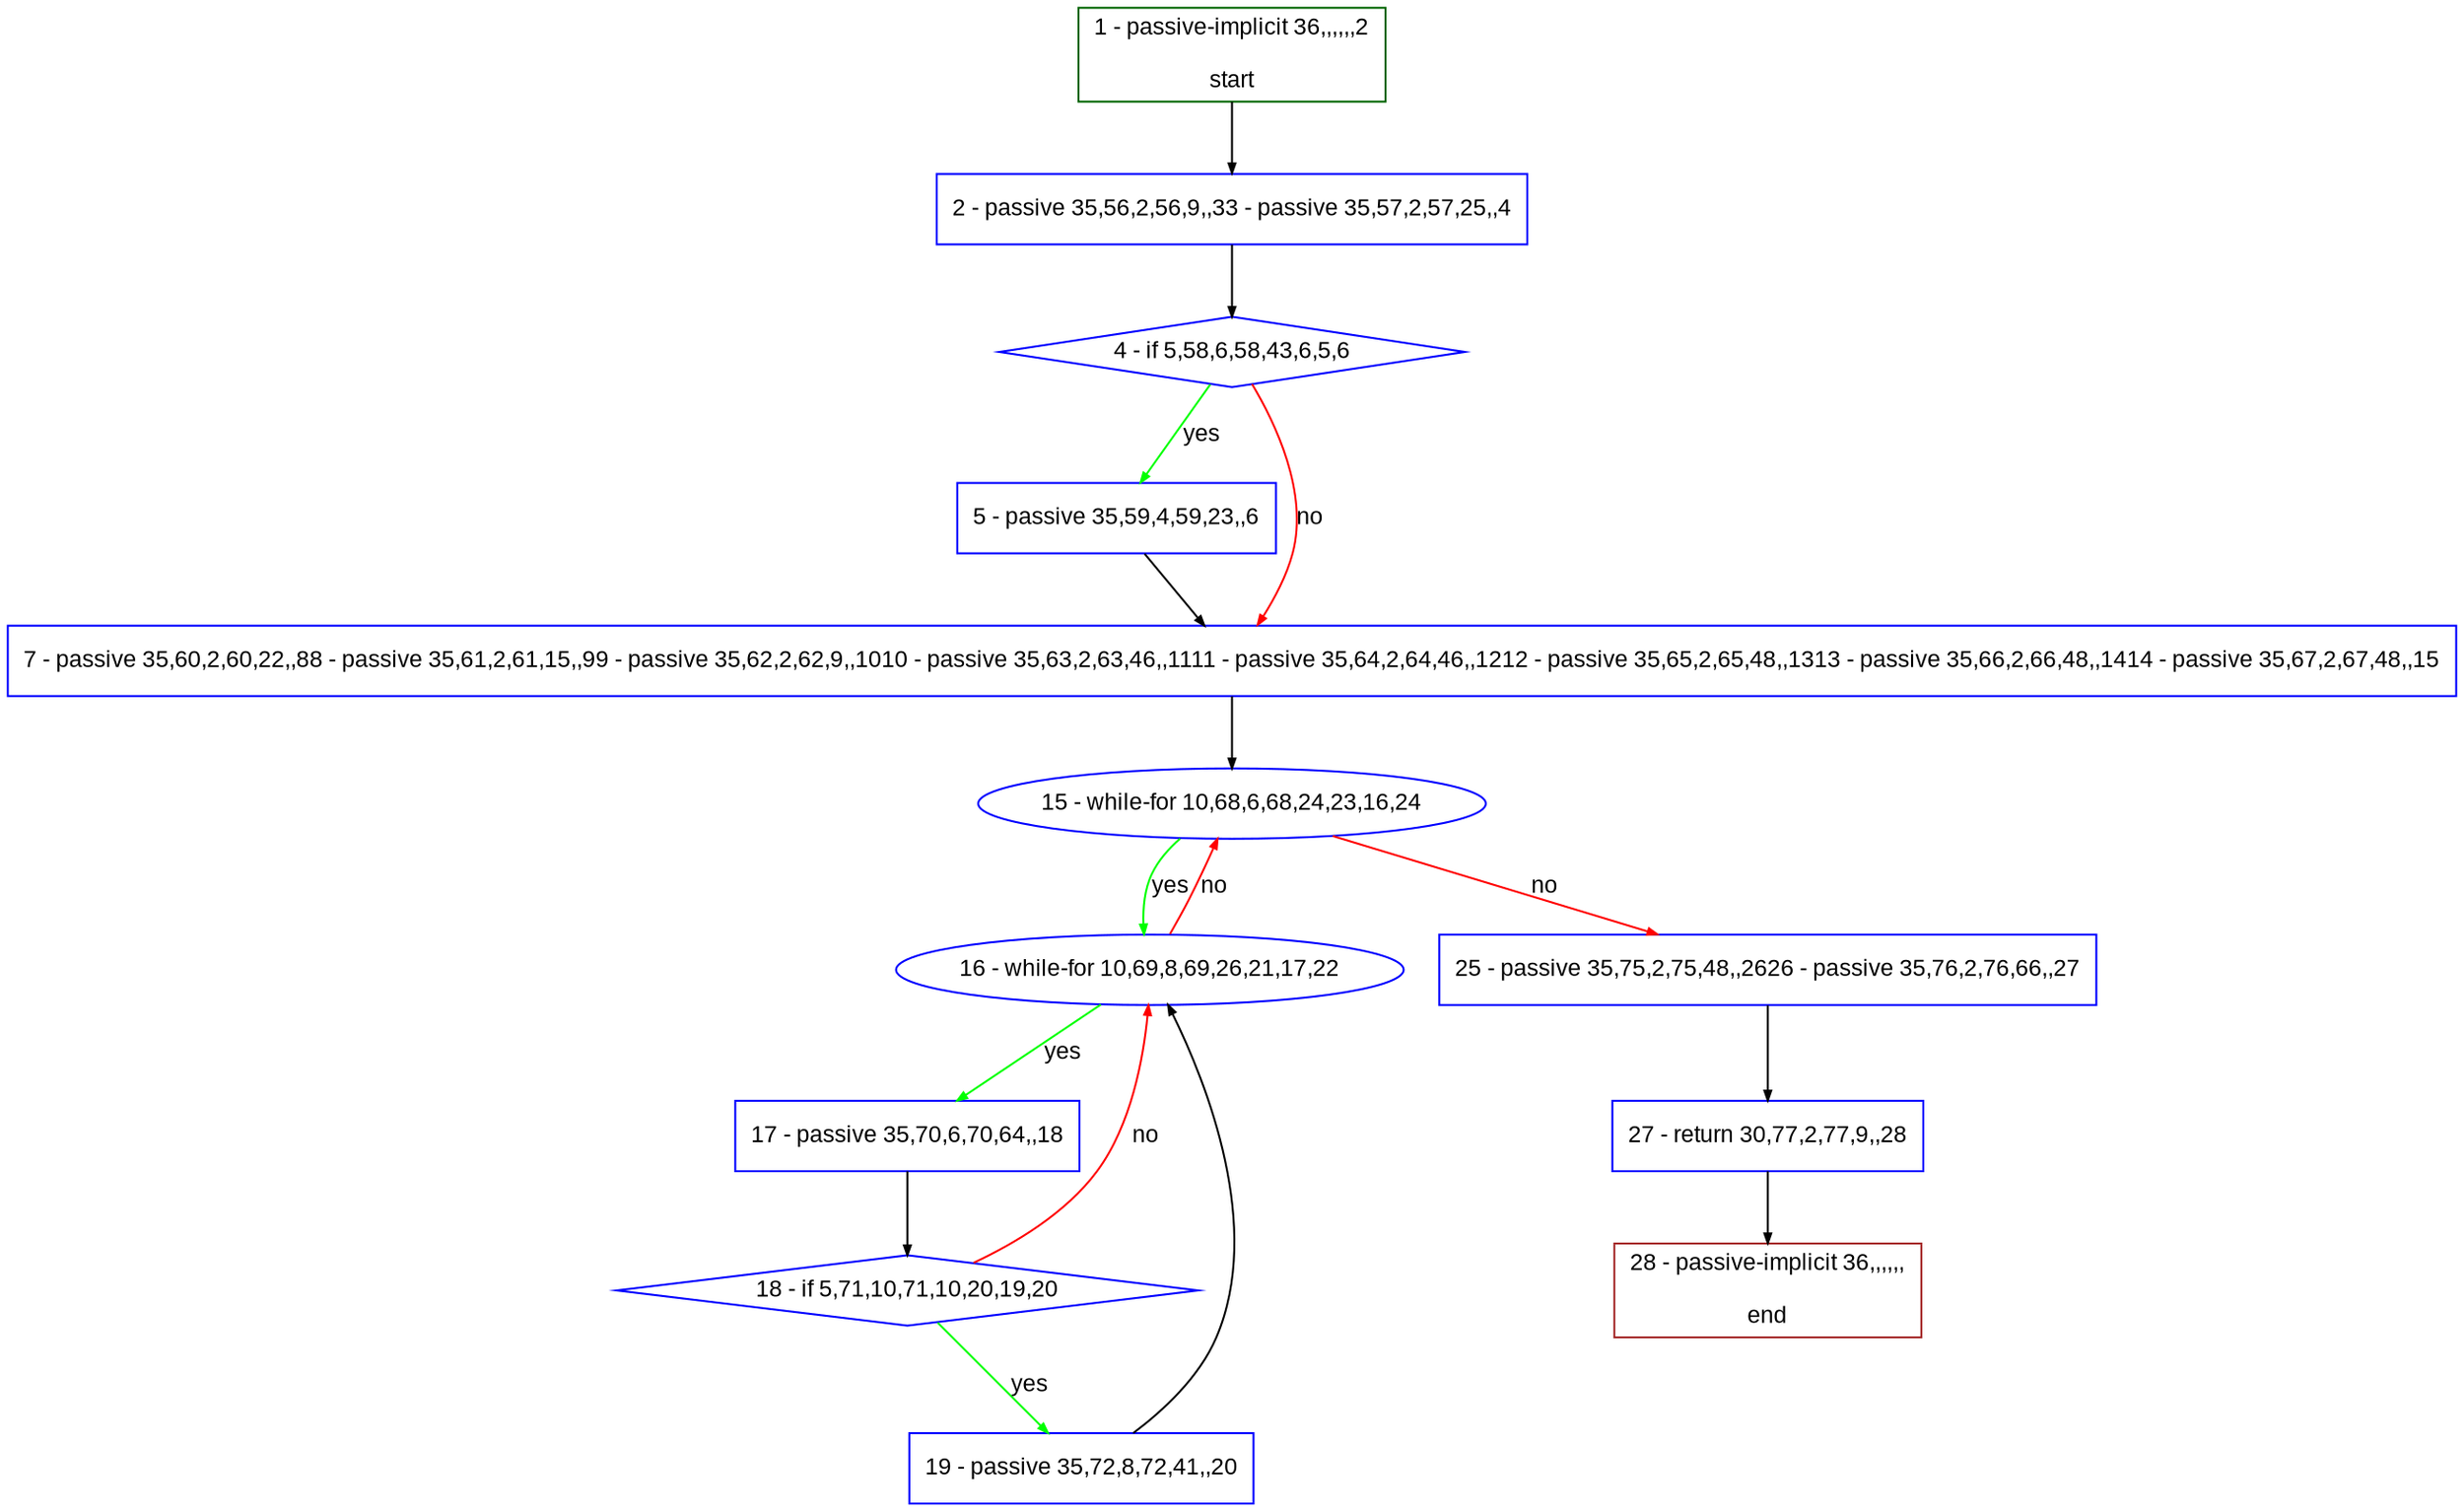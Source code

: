 digraph "" {
  graph [pack="true", label="", fontsize="12", packmode="clust", fontname="Arial", fillcolor="#FFFFCC", bgcolor="white", style="rounded,filled", compound="true"];
  node [node_initialized="no", label="", color="grey", fontsize="12", fillcolor="white", fontname="Arial", style="filled", shape="rectangle", compound="true", fixedsize="false"];
  edge [fontcolor="black", arrowhead="normal", arrowtail="none", arrowsize="0.5", ltail="", label="", color="black", fontsize="12", lhead="", fontname="Arial", dir="forward", compound="true"];
  __N1 [label="2 - passive 35,56,2,56,9,,33 - passive 35,57,2,57,25,,4", color="#0000ff", fillcolor="#ffffff", style="filled", shape="box"];
  __N2 [label="1 - passive-implicit 36,,,,,,2\n\nstart", color="#006400", fillcolor="#ffffff", style="filled", shape="box"];
  __N3 [label="4 - if 5,58,6,58,43,6,5,6", color="#0000ff", fillcolor="#ffffff", style="filled", shape="diamond"];
  __N4 [label="5 - passive 35,59,4,59,23,,6", color="#0000ff", fillcolor="#ffffff", style="filled", shape="box"];
  __N5 [label="7 - passive 35,60,2,60,22,,88 - passive 35,61,2,61,15,,99 - passive 35,62,2,62,9,,1010 - passive 35,63,2,63,46,,1111 - passive 35,64,2,64,46,,1212 - passive 35,65,2,65,48,,1313 - passive 35,66,2,66,48,,1414 - passive 35,67,2,67,48,,15", color="#0000ff", fillcolor="#ffffff", style="filled", shape="box"];
  __N6 [label="15 - while-for 10,68,6,68,24,23,16,24", color="#0000ff", fillcolor="#ffffff", style="filled", shape="oval"];
  __N7 [label="16 - while-for 10,69,8,69,26,21,17,22", color="#0000ff", fillcolor="#ffffff", style="filled", shape="oval"];
  __N8 [label="25 - passive 35,75,2,75,48,,2626 - passive 35,76,2,76,66,,27", color="#0000ff", fillcolor="#ffffff", style="filled", shape="box"];
  __N9 [label="17 - passive 35,70,6,70,64,,18", color="#0000ff", fillcolor="#ffffff", style="filled", shape="box"];
  __N10 [label="18 - if 5,71,10,71,10,20,19,20", color="#0000ff", fillcolor="#ffffff", style="filled", shape="diamond"];
  __N11 [label="19 - passive 35,72,8,72,41,,20", color="#0000ff", fillcolor="#ffffff", style="filled", shape="box"];
  __N12 [label="27 - return 30,77,2,77,9,,28", color="#0000ff", fillcolor="#ffffff", style="filled", shape="box"];
  __N13 [label="28 - passive-implicit 36,,,,,,\n\nend", color="#a52a2a", fillcolor="#ffffff", style="filled", shape="box"];
  __N2 -> __N1 [arrowhead="normal", arrowtail="none", color="#000000", label="", dir="forward"];
  __N1 -> __N3 [arrowhead="normal", arrowtail="none", color="#000000", label="", dir="forward"];
  __N3 -> __N4 [arrowhead="normal", arrowtail="none", color="#00ff00", label="yes", dir="forward"];
  __N3 -> __N5 [arrowhead="normal", arrowtail="none", color="#ff0000", label="no", dir="forward"];
  __N4 -> __N5 [arrowhead="normal", arrowtail="none", color="#000000", label="", dir="forward"];
  __N5 -> __N6 [arrowhead="normal", arrowtail="none", color="#000000", label="", dir="forward"];
  __N6 -> __N7 [arrowhead="normal", arrowtail="none", color="#00ff00", label="yes", dir="forward"];
  __N7 -> __N6 [arrowhead="normal", arrowtail="none", color="#ff0000", label="no", dir="forward"];
  __N6 -> __N8 [arrowhead="normal", arrowtail="none", color="#ff0000", label="no", dir="forward"];
  __N7 -> __N9 [arrowhead="normal", arrowtail="none", color="#00ff00", label="yes", dir="forward"];
  __N9 -> __N10 [arrowhead="normal", arrowtail="none", color="#000000", label="", dir="forward"];
  __N10 -> __N7 [arrowhead="normal", arrowtail="none", color="#ff0000", label="no", dir="forward"];
  __N10 -> __N11 [arrowhead="normal", arrowtail="none", color="#00ff00", label="yes", dir="forward"];
  __N11 -> __N7 [arrowhead="normal", arrowtail="none", color="#000000", label="", dir="forward"];
  __N8 -> __N12 [arrowhead="normal", arrowtail="none", color="#000000", label="", dir="forward"];
  __N12 -> __N13 [arrowhead="normal", arrowtail="none", color="#000000", label="", dir="forward"];
}
